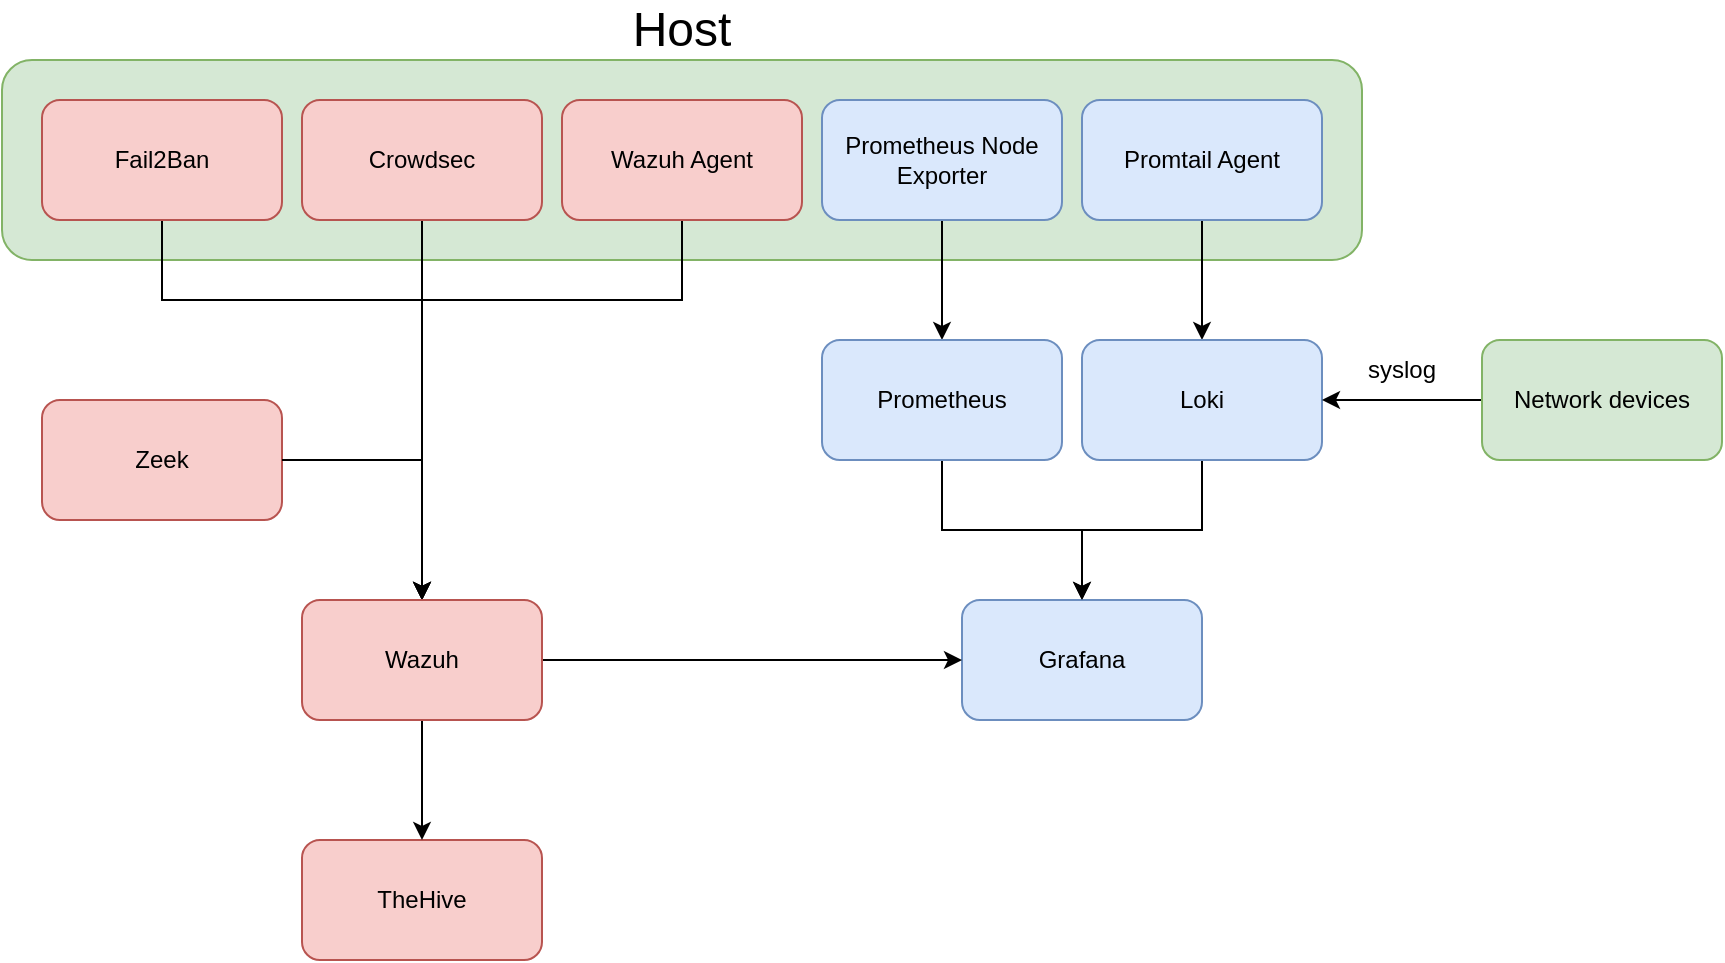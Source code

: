 <mxfile version="24.9.2">
  <diagram name="Page-1" id="TC8eIvS5AJwY11u6MmBl">
    <mxGraphModel dx="1026" dy="697" grid="1" gridSize="10" guides="1" tooltips="1" connect="1" arrows="1" fold="1" page="1" pageScale="1" pageWidth="850" pageHeight="1100" math="0" shadow="0">
      <root>
        <mxCell id="0" />
        <mxCell id="1" parent="0" />
        <mxCell id="K5UNilDVBnnlTLyJL09D-1" value="" style="rounded=1;whiteSpace=wrap;html=1;fillColor=#d5e8d4;strokeColor=#82b366;" parent="1" vertex="1">
          <mxGeometry x="20" y="200" width="680" height="100" as="geometry" />
        </mxCell>
        <mxCell id="Jg3-zVP1mztVTV12xmIe-2" style="edgeStyle=orthogonalEdgeStyle;rounded=0;orthogonalLoop=1;jettySize=auto;html=1;entryX=0.5;entryY=0;entryDx=0;entryDy=0;" edge="1" parent="1" source="K5UNilDVBnnlTLyJL09D-2" target="K5UNilDVBnnlTLyJL09D-9">
          <mxGeometry relative="1" as="geometry" />
        </mxCell>
        <mxCell id="K5UNilDVBnnlTLyJL09D-2" value="Crowdsec" style="rounded=1;whiteSpace=wrap;html=1;fillColor=#f8cecc;strokeColor=#b85450;" parent="1" vertex="1">
          <mxGeometry x="170" y="220" width="120" height="60" as="geometry" />
        </mxCell>
        <mxCell id="Jg3-zVP1mztVTV12xmIe-3" style="edgeStyle=orthogonalEdgeStyle;rounded=0;orthogonalLoop=1;jettySize=auto;html=1;exitX=0.5;exitY=1;exitDx=0;exitDy=0;" edge="1" parent="1" source="K5UNilDVBnnlTLyJL09D-3" target="K5UNilDVBnnlTLyJL09D-9">
          <mxGeometry relative="1" as="geometry">
            <Array as="points">
              <mxPoint x="100" y="320" />
              <mxPoint x="230" y="320" />
            </Array>
          </mxGeometry>
        </mxCell>
        <mxCell id="K5UNilDVBnnlTLyJL09D-3" value="Fail2Ban" style="rounded=1;whiteSpace=wrap;html=1;fillColor=#f8cecc;strokeColor=#b85450;" parent="1" vertex="1">
          <mxGeometry x="40" y="220" width="120" height="60" as="geometry" />
        </mxCell>
        <mxCell id="Jg3-zVP1mztVTV12xmIe-4" style="edgeStyle=orthogonalEdgeStyle;rounded=0;orthogonalLoop=1;jettySize=auto;html=1;entryX=0.5;entryY=0;entryDx=0;entryDy=0;exitX=0.485;exitY=0.8;exitDx=0;exitDy=0;exitPerimeter=0;" edge="1" parent="1" source="K5UNilDVBnnlTLyJL09D-1" target="K5UNilDVBnnlTLyJL09D-9">
          <mxGeometry relative="1" as="geometry">
            <Array as="points">
              <mxPoint x="360" y="320" />
              <mxPoint x="230" y="320" />
            </Array>
          </mxGeometry>
        </mxCell>
        <mxCell id="K5UNilDVBnnlTLyJL09D-4" value="Wazuh Agent" style="rounded=1;whiteSpace=wrap;html=1;fillColor=#f8cecc;strokeColor=#b85450;" parent="1" vertex="1">
          <mxGeometry x="300" y="220" width="120" height="60" as="geometry" />
        </mxCell>
        <mxCell id="Jg3-zVP1mztVTV12xmIe-9" style="edgeStyle=orthogonalEdgeStyle;rounded=0;orthogonalLoop=1;jettySize=auto;html=1;entryX=0.5;entryY=0;entryDx=0;entryDy=0;" edge="1" parent="1" source="K5UNilDVBnnlTLyJL09D-5" target="K5UNilDVBnnlTLyJL09D-7">
          <mxGeometry relative="1" as="geometry" />
        </mxCell>
        <mxCell id="K5UNilDVBnnlTLyJL09D-5" value="Promtail Agent" style="rounded=1;whiteSpace=wrap;html=1;fillColor=#dae8fc;strokeColor=#6c8ebf;" parent="1" vertex="1">
          <mxGeometry x="560" y="220" width="120" height="60" as="geometry" />
        </mxCell>
        <mxCell id="Jg3-zVP1mztVTV12xmIe-10" style="edgeStyle=orthogonalEdgeStyle;rounded=0;orthogonalLoop=1;jettySize=auto;html=1;entryX=0.5;entryY=0;entryDx=0;entryDy=0;" edge="1" parent="1" source="K5UNilDVBnnlTLyJL09D-6" target="K5UNilDVBnnlTLyJL09D-12">
          <mxGeometry relative="1" as="geometry" />
        </mxCell>
        <mxCell id="K5UNilDVBnnlTLyJL09D-6" value="Prometheus Node Exporter" style="rounded=1;whiteSpace=wrap;html=1;fillColor=#dae8fc;strokeColor=#6c8ebf;" parent="1" vertex="1">
          <mxGeometry x="430" y="220" width="120" height="60" as="geometry" />
        </mxCell>
        <mxCell id="Jg3-zVP1mztVTV12xmIe-13" style="edgeStyle=orthogonalEdgeStyle;rounded=0;orthogonalLoop=1;jettySize=auto;html=1;entryX=0.5;entryY=0;entryDx=0;entryDy=0;" edge="1" parent="1" source="K5UNilDVBnnlTLyJL09D-7" target="K5UNilDVBnnlTLyJL09D-8">
          <mxGeometry relative="1" as="geometry" />
        </mxCell>
        <mxCell id="K5UNilDVBnnlTLyJL09D-7" value="Loki" style="rounded=1;whiteSpace=wrap;html=1;fillColor=#dae8fc;strokeColor=#6c8ebf;" parent="1" vertex="1">
          <mxGeometry x="560" y="340" width="120" height="60" as="geometry" />
        </mxCell>
        <mxCell id="K5UNilDVBnnlTLyJL09D-8" value="Grafana" style="rounded=1;whiteSpace=wrap;html=1;fillColor=#dae8fc;strokeColor=#6c8ebf;" parent="1" vertex="1">
          <mxGeometry x="500" y="470" width="120" height="60" as="geometry" />
        </mxCell>
        <mxCell id="K5UNilDVBnnlTLyJL09D-10" value="Zeek" style="rounded=1;whiteSpace=wrap;html=1;fillColor=#f8cecc;strokeColor=#b85450;" parent="1" vertex="1">
          <mxGeometry x="40" y="370" width="120" height="60" as="geometry" />
        </mxCell>
        <mxCell id="K5UNilDVBnnlTLyJL09D-11" value="TheHive" style="rounded=1;whiteSpace=wrap;html=1;fillColor=#f8cecc;strokeColor=#b85450;" parent="1" vertex="1">
          <mxGeometry x="170" y="590" width="120" height="60" as="geometry" />
        </mxCell>
        <mxCell id="Jg3-zVP1mztVTV12xmIe-12" style="edgeStyle=orthogonalEdgeStyle;rounded=0;orthogonalLoop=1;jettySize=auto;html=1;" edge="1" parent="1" source="K5UNilDVBnnlTLyJL09D-12" target="K5UNilDVBnnlTLyJL09D-8">
          <mxGeometry relative="1" as="geometry" />
        </mxCell>
        <mxCell id="K5UNilDVBnnlTLyJL09D-12" value="Prometheus" style="rounded=1;whiteSpace=wrap;html=1;fillColor=#dae8fc;strokeColor=#6c8ebf;" parent="1" vertex="1">
          <mxGeometry x="430" y="340" width="120" height="60" as="geometry" />
        </mxCell>
        <mxCell id="Jg3-zVP1mztVTV12xmIe-11" style="edgeStyle=orthogonalEdgeStyle;rounded=0;orthogonalLoop=1;jettySize=auto;html=1;entryX=1;entryY=0.5;entryDx=0;entryDy=0;" edge="1" parent="1" source="K5UNilDVBnnlTLyJL09D-31" target="K5UNilDVBnnlTLyJL09D-7">
          <mxGeometry relative="1" as="geometry" />
        </mxCell>
        <mxCell id="K5UNilDVBnnlTLyJL09D-31" value="Network devices" style="rounded=1;whiteSpace=wrap;html=1;fillColor=#d5e8d4;strokeColor=#82b366;" parent="1" vertex="1">
          <mxGeometry x="760" y="340" width="120" height="60" as="geometry" />
        </mxCell>
        <mxCell id="K5UNilDVBnnlTLyJL09D-33" value="syslog" style="text;html=1;align=center;verticalAlign=middle;whiteSpace=wrap;rounded=0;" parent="1" vertex="1">
          <mxGeometry x="680" y="340" width="80" height="30" as="geometry" />
        </mxCell>
        <mxCell id="Jg3-zVP1mztVTV12xmIe-1" value="Host" style="text;html=1;align=center;verticalAlign=middle;whiteSpace=wrap;rounded=0;fontSize=24;" vertex="1" parent="1">
          <mxGeometry x="330" y="170" width="60" height="30" as="geometry" />
        </mxCell>
        <mxCell id="Jg3-zVP1mztVTV12xmIe-6" value="" style="edgeStyle=orthogonalEdgeStyle;rounded=0;orthogonalLoop=1;jettySize=auto;html=1;" edge="1" parent="1" source="K5UNilDVBnnlTLyJL09D-10" target="K5UNilDVBnnlTLyJL09D-9">
          <mxGeometry relative="1" as="geometry">
            <mxPoint x="230" y="470" as="targetPoint" />
            <mxPoint x="160" y="370" as="sourcePoint" />
          </mxGeometry>
        </mxCell>
        <mxCell id="Jg3-zVP1mztVTV12xmIe-8" style="edgeStyle=orthogonalEdgeStyle;rounded=0;orthogonalLoop=1;jettySize=auto;html=1;entryX=0.5;entryY=0;entryDx=0;entryDy=0;" edge="1" parent="1" source="K5UNilDVBnnlTLyJL09D-9" target="K5UNilDVBnnlTLyJL09D-11">
          <mxGeometry relative="1" as="geometry" />
        </mxCell>
        <mxCell id="Jg3-zVP1mztVTV12xmIe-16" style="edgeStyle=orthogonalEdgeStyle;rounded=0;orthogonalLoop=1;jettySize=auto;html=1;entryX=0;entryY=0.5;entryDx=0;entryDy=0;" edge="1" parent="1" source="K5UNilDVBnnlTLyJL09D-9" target="K5UNilDVBnnlTLyJL09D-8">
          <mxGeometry relative="1" as="geometry" />
        </mxCell>
        <mxCell id="K5UNilDVBnnlTLyJL09D-9" value="Wazuh" style="rounded=1;whiteSpace=wrap;html=1;fillColor=#f8cecc;strokeColor=#b85450;" parent="1" vertex="1">
          <mxGeometry x="170" y="470" width="120" height="60" as="geometry" />
        </mxCell>
      </root>
    </mxGraphModel>
  </diagram>
</mxfile>
